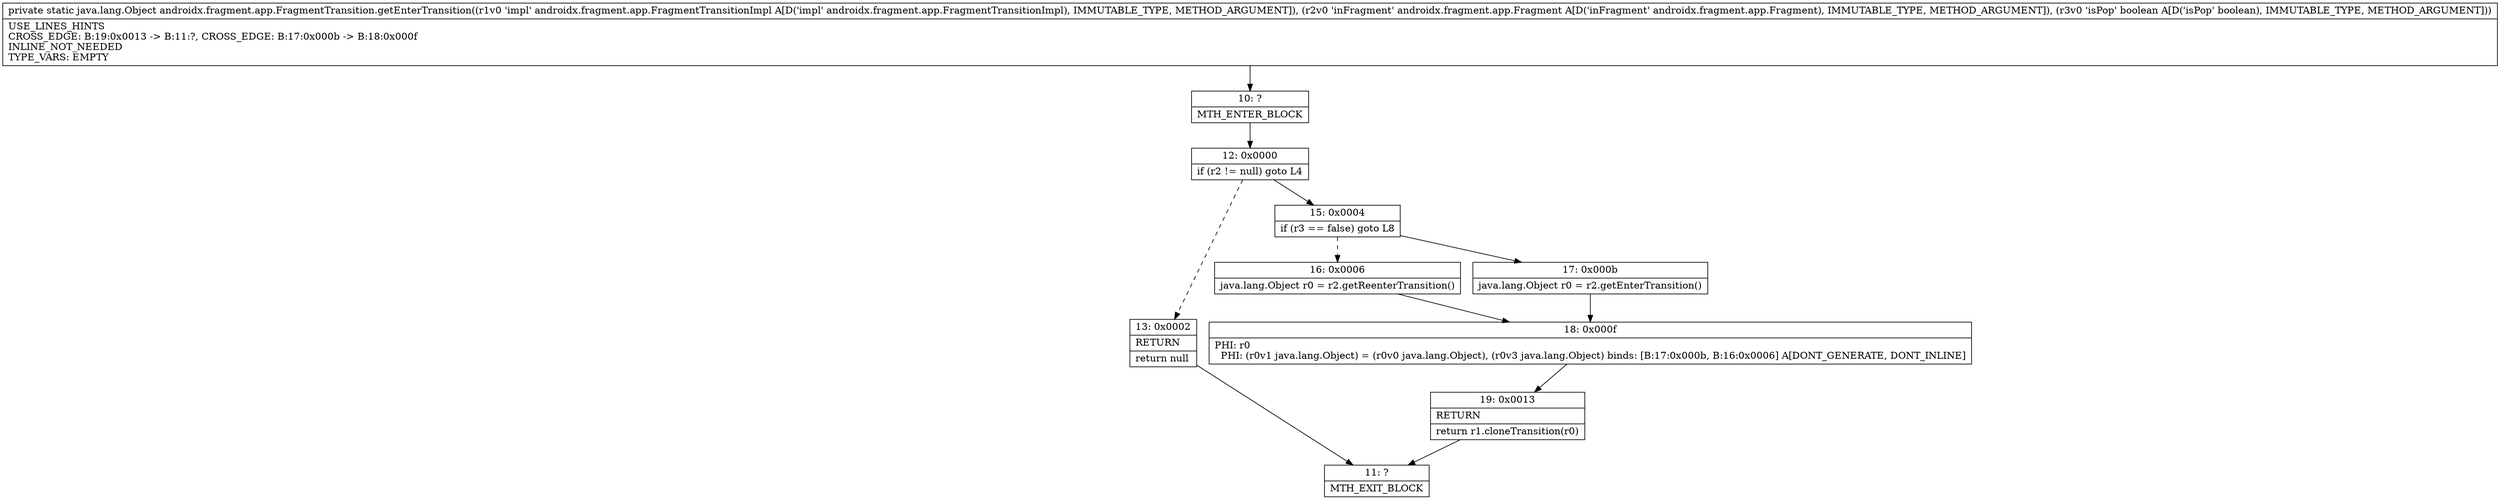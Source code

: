digraph "CFG forandroidx.fragment.app.FragmentTransition.getEnterTransition(Landroidx\/fragment\/app\/FragmentTransitionImpl;Landroidx\/fragment\/app\/Fragment;Z)Ljava\/lang\/Object;" {
Node_10 [shape=record,label="{10\:\ ?|MTH_ENTER_BLOCK\l}"];
Node_12 [shape=record,label="{12\:\ 0x0000|if (r2 != null) goto L4\l}"];
Node_13 [shape=record,label="{13\:\ 0x0002|RETURN\l|return null\l}"];
Node_11 [shape=record,label="{11\:\ ?|MTH_EXIT_BLOCK\l}"];
Node_15 [shape=record,label="{15\:\ 0x0004|if (r3 == false) goto L8\l}"];
Node_16 [shape=record,label="{16\:\ 0x0006|java.lang.Object r0 = r2.getReenterTransition()\l}"];
Node_18 [shape=record,label="{18\:\ 0x000f|PHI: r0 \l  PHI: (r0v1 java.lang.Object) = (r0v0 java.lang.Object), (r0v3 java.lang.Object) binds: [B:17:0x000b, B:16:0x0006] A[DONT_GENERATE, DONT_INLINE]\l}"];
Node_19 [shape=record,label="{19\:\ 0x0013|RETURN\l|return r1.cloneTransition(r0)\l}"];
Node_17 [shape=record,label="{17\:\ 0x000b|java.lang.Object r0 = r2.getEnterTransition()\l}"];
MethodNode[shape=record,label="{private static java.lang.Object androidx.fragment.app.FragmentTransition.getEnterTransition((r1v0 'impl' androidx.fragment.app.FragmentTransitionImpl A[D('impl' androidx.fragment.app.FragmentTransitionImpl), IMMUTABLE_TYPE, METHOD_ARGUMENT]), (r2v0 'inFragment' androidx.fragment.app.Fragment A[D('inFragment' androidx.fragment.app.Fragment), IMMUTABLE_TYPE, METHOD_ARGUMENT]), (r3v0 'isPop' boolean A[D('isPop' boolean), IMMUTABLE_TYPE, METHOD_ARGUMENT]))  | USE_LINES_HINTS\lCROSS_EDGE: B:19:0x0013 \-\> B:11:?, CROSS_EDGE: B:17:0x000b \-\> B:18:0x000f\lINLINE_NOT_NEEDED\lTYPE_VARS: EMPTY\l}"];
MethodNode -> Node_10;Node_10 -> Node_12;
Node_12 -> Node_13[style=dashed];
Node_12 -> Node_15;
Node_13 -> Node_11;
Node_15 -> Node_16[style=dashed];
Node_15 -> Node_17;
Node_16 -> Node_18;
Node_18 -> Node_19;
Node_19 -> Node_11;
Node_17 -> Node_18;
}

